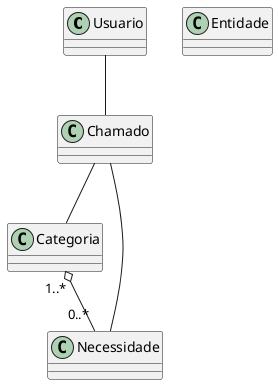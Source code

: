 @startuml
class Usuario
class Entidade
class Categoria
class Necessidade
class Chamado

Categoria "1..*" o-- "0..*" Necessidade

Usuario -- Chamado
Chamado -- Categoria
Chamado -- Necessidade

@enduml